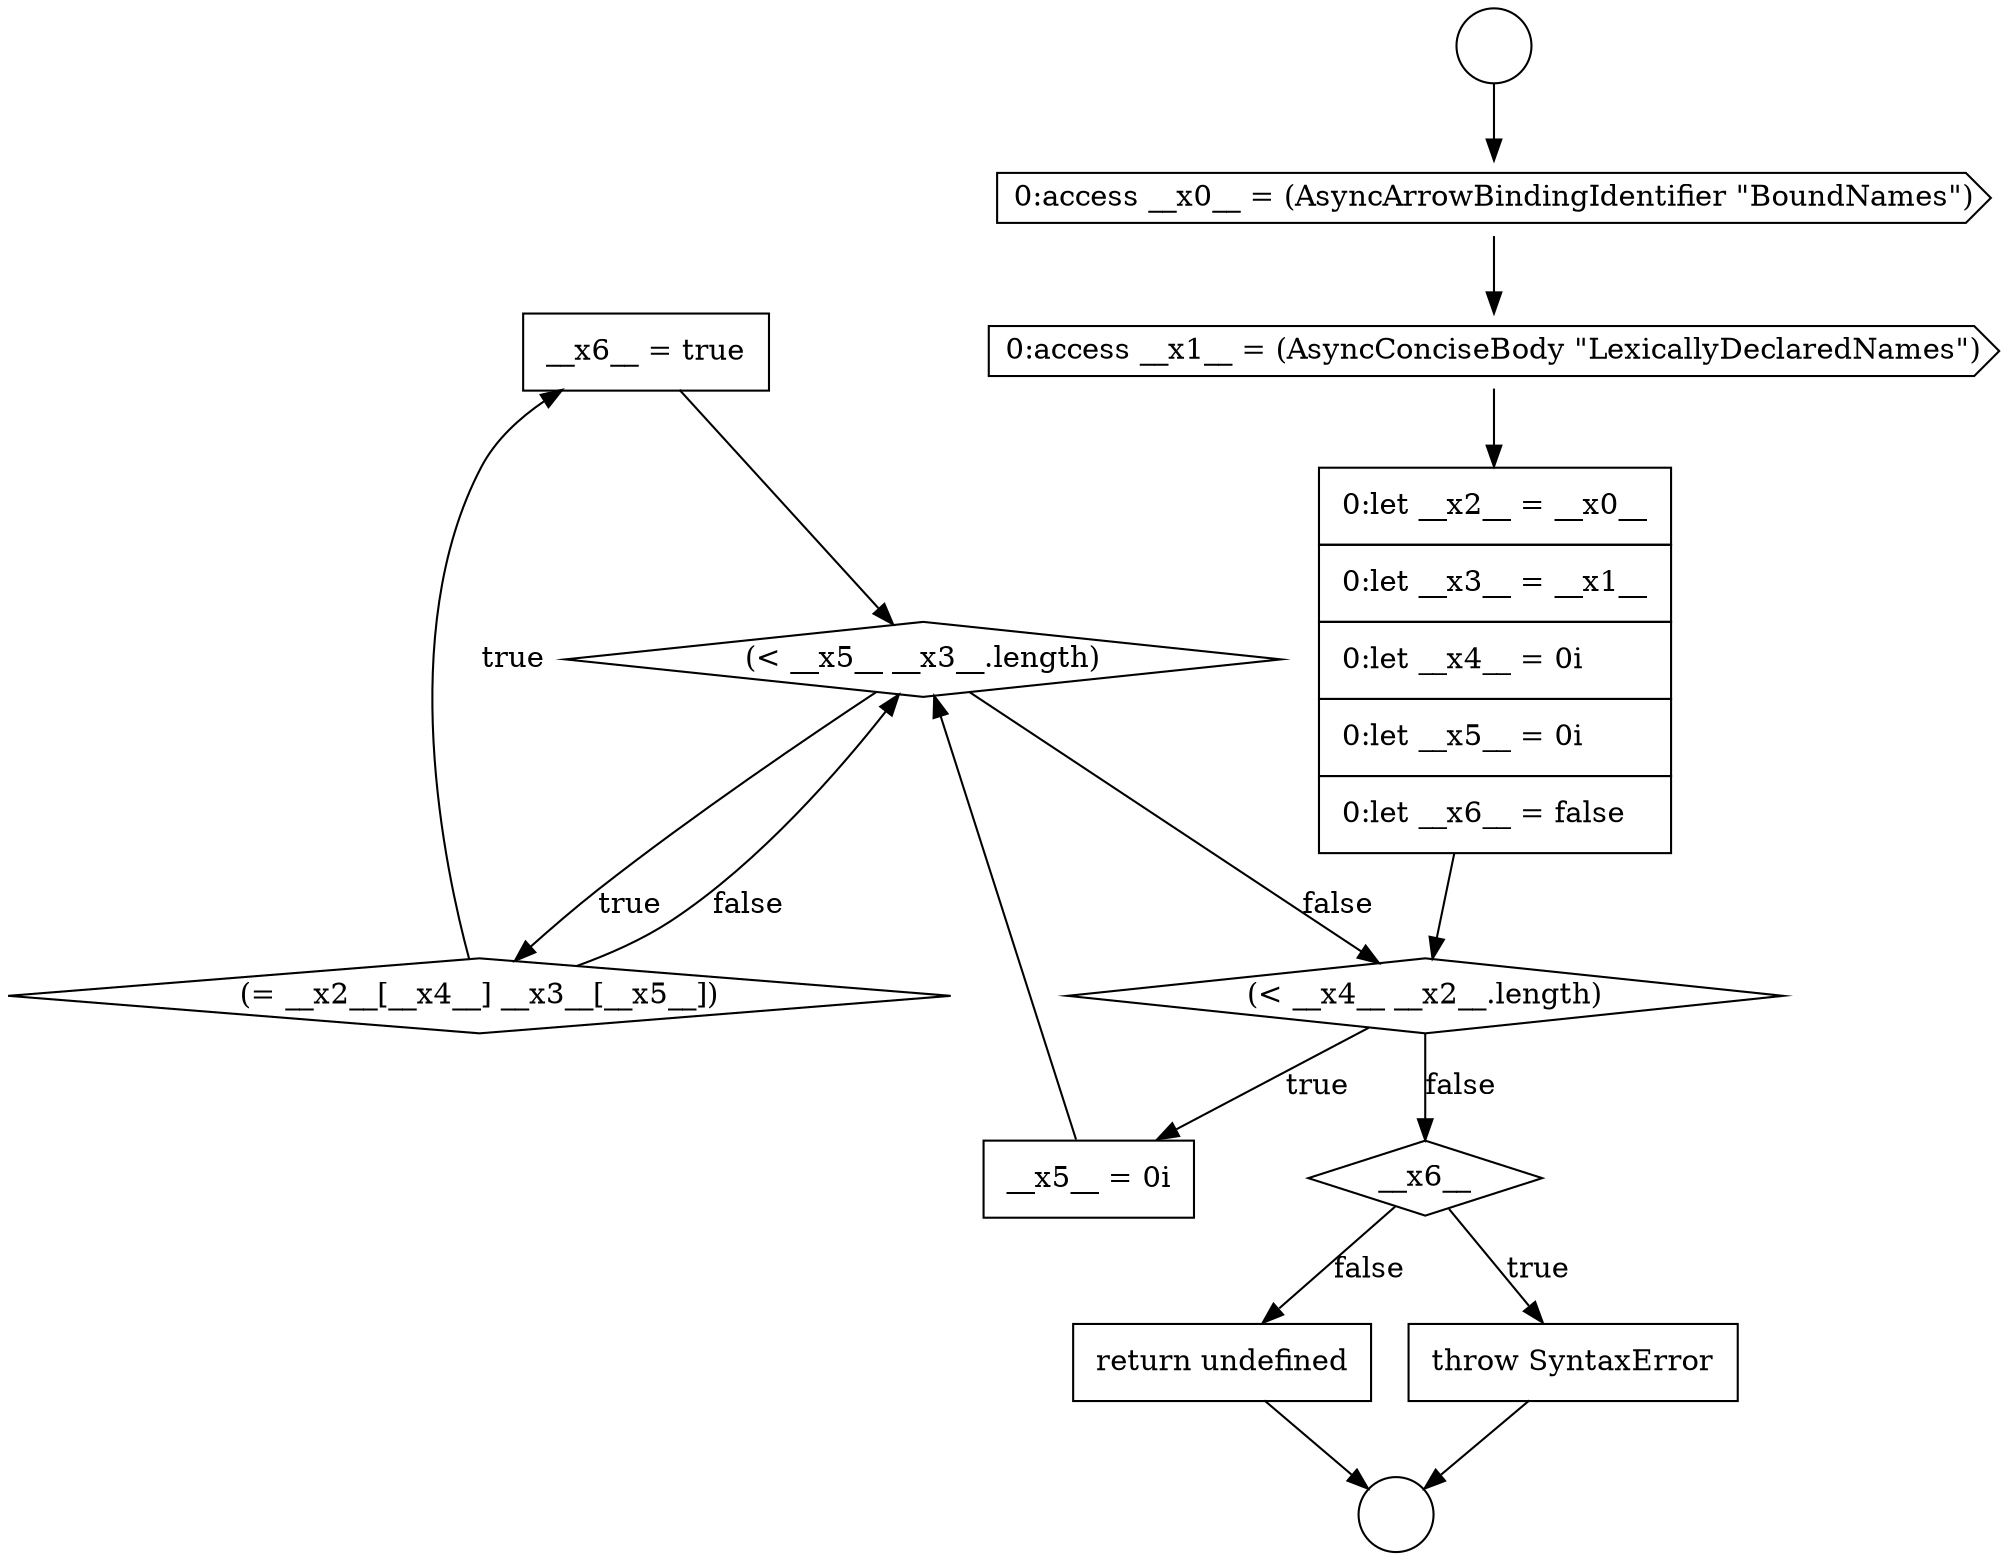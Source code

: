 digraph {
  node17998 [shape=none, margin=0, label=<<font color="black">
    <table border="0" cellborder="1" cellspacing="0" cellpadding="10">
      <tr><td align="left">__x6__ = true</td></tr>
    </table>
  </font>> color="black" fillcolor="white" style=filled]
  node18001 [shape=none, margin=0, label=<<font color="black">
    <table border="0" cellborder="1" cellspacing="0" cellpadding="10">
      <tr><td align="left">return undefined</td></tr>
    </table>
  </font>> color="black" fillcolor="white" style=filled]
  node17994 [shape=diamond, label=<<font color="black">(&lt; __x4__ __x2__.length)</font>> color="black" fillcolor="white" style=filled]
  node17995 [shape=none, margin=0, label=<<font color="black">
    <table border="0" cellborder="1" cellspacing="0" cellpadding="10">
      <tr><td align="left">__x5__ = 0i</td></tr>
    </table>
  </font>> color="black" fillcolor="white" style=filled]
  node17991 [shape=cds, label=<<font color="black">0:access __x0__ = (AsyncArrowBindingIdentifier &quot;BoundNames&quot;)</font>> color="black" fillcolor="white" style=filled]
  node18000 [shape=none, margin=0, label=<<font color="black">
    <table border="0" cellborder="1" cellspacing="0" cellpadding="10">
      <tr><td align="left">throw SyntaxError</td></tr>
    </table>
  </font>> color="black" fillcolor="white" style=filled]
  node17996 [shape=diamond, label=<<font color="black">(&lt; __x5__ __x3__.length)</font>> color="black" fillcolor="white" style=filled]
  node17989 [shape=circle label=" " color="black" fillcolor="white" style=filled]
  node17993 [shape=none, margin=0, label=<<font color="black">
    <table border="0" cellborder="1" cellspacing="0" cellpadding="10">
      <tr><td align="left">0:let __x2__ = __x0__</td></tr>
      <tr><td align="left">0:let __x3__ = __x1__</td></tr>
      <tr><td align="left">0:let __x4__ = 0i</td></tr>
      <tr><td align="left">0:let __x5__ = 0i</td></tr>
      <tr><td align="left">0:let __x6__ = false</td></tr>
    </table>
  </font>> color="black" fillcolor="white" style=filled]
  node17999 [shape=diamond, label=<<font color="black">__x6__</font>> color="black" fillcolor="white" style=filled]
  node17990 [shape=circle label=" " color="black" fillcolor="white" style=filled]
  node17997 [shape=diamond, label=<<font color="black">(= __x2__[__x4__] __x3__[__x5__])</font>> color="black" fillcolor="white" style=filled]
  node17992 [shape=cds, label=<<font color="black">0:access __x1__ = (AsyncConciseBody &quot;LexicallyDeclaredNames&quot;)</font>> color="black" fillcolor="white" style=filled]
  node17994 -> node17995 [label=<<font color="black">true</font>> color="black"]
  node17994 -> node17999 [label=<<font color="black">false</font>> color="black"]
  node17992 -> node17993 [ color="black"]
  node17995 -> node17996 [ color="black"]
  node18000 -> node17990 [ color="black"]
  node17999 -> node18000 [label=<<font color="black">true</font>> color="black"]
  node17999 -> node18001 [label=<<font color="black">false</font>> color="black"]
  node17997 -> node17998 [label=<<font color="black">true</font>> color="black"]
  node17997 -> node17996 [label=<<font color="black">false</font>> color="black"]
  node17993 -> node17994 [ color="black"]
  node17998 -> node17996 [ color="black"]
  node18001 -> node17990 [ color="black"]
  node17996 -> node17997 [label=<<font color="black">true</font>> color="black"]
  node17996 -> node17994 [label=<<font color="black">false</font>> color="black"]
  node17989 -> node17991 [ color="black"]
  node17991 -> node17992 [ color="black"]
}
